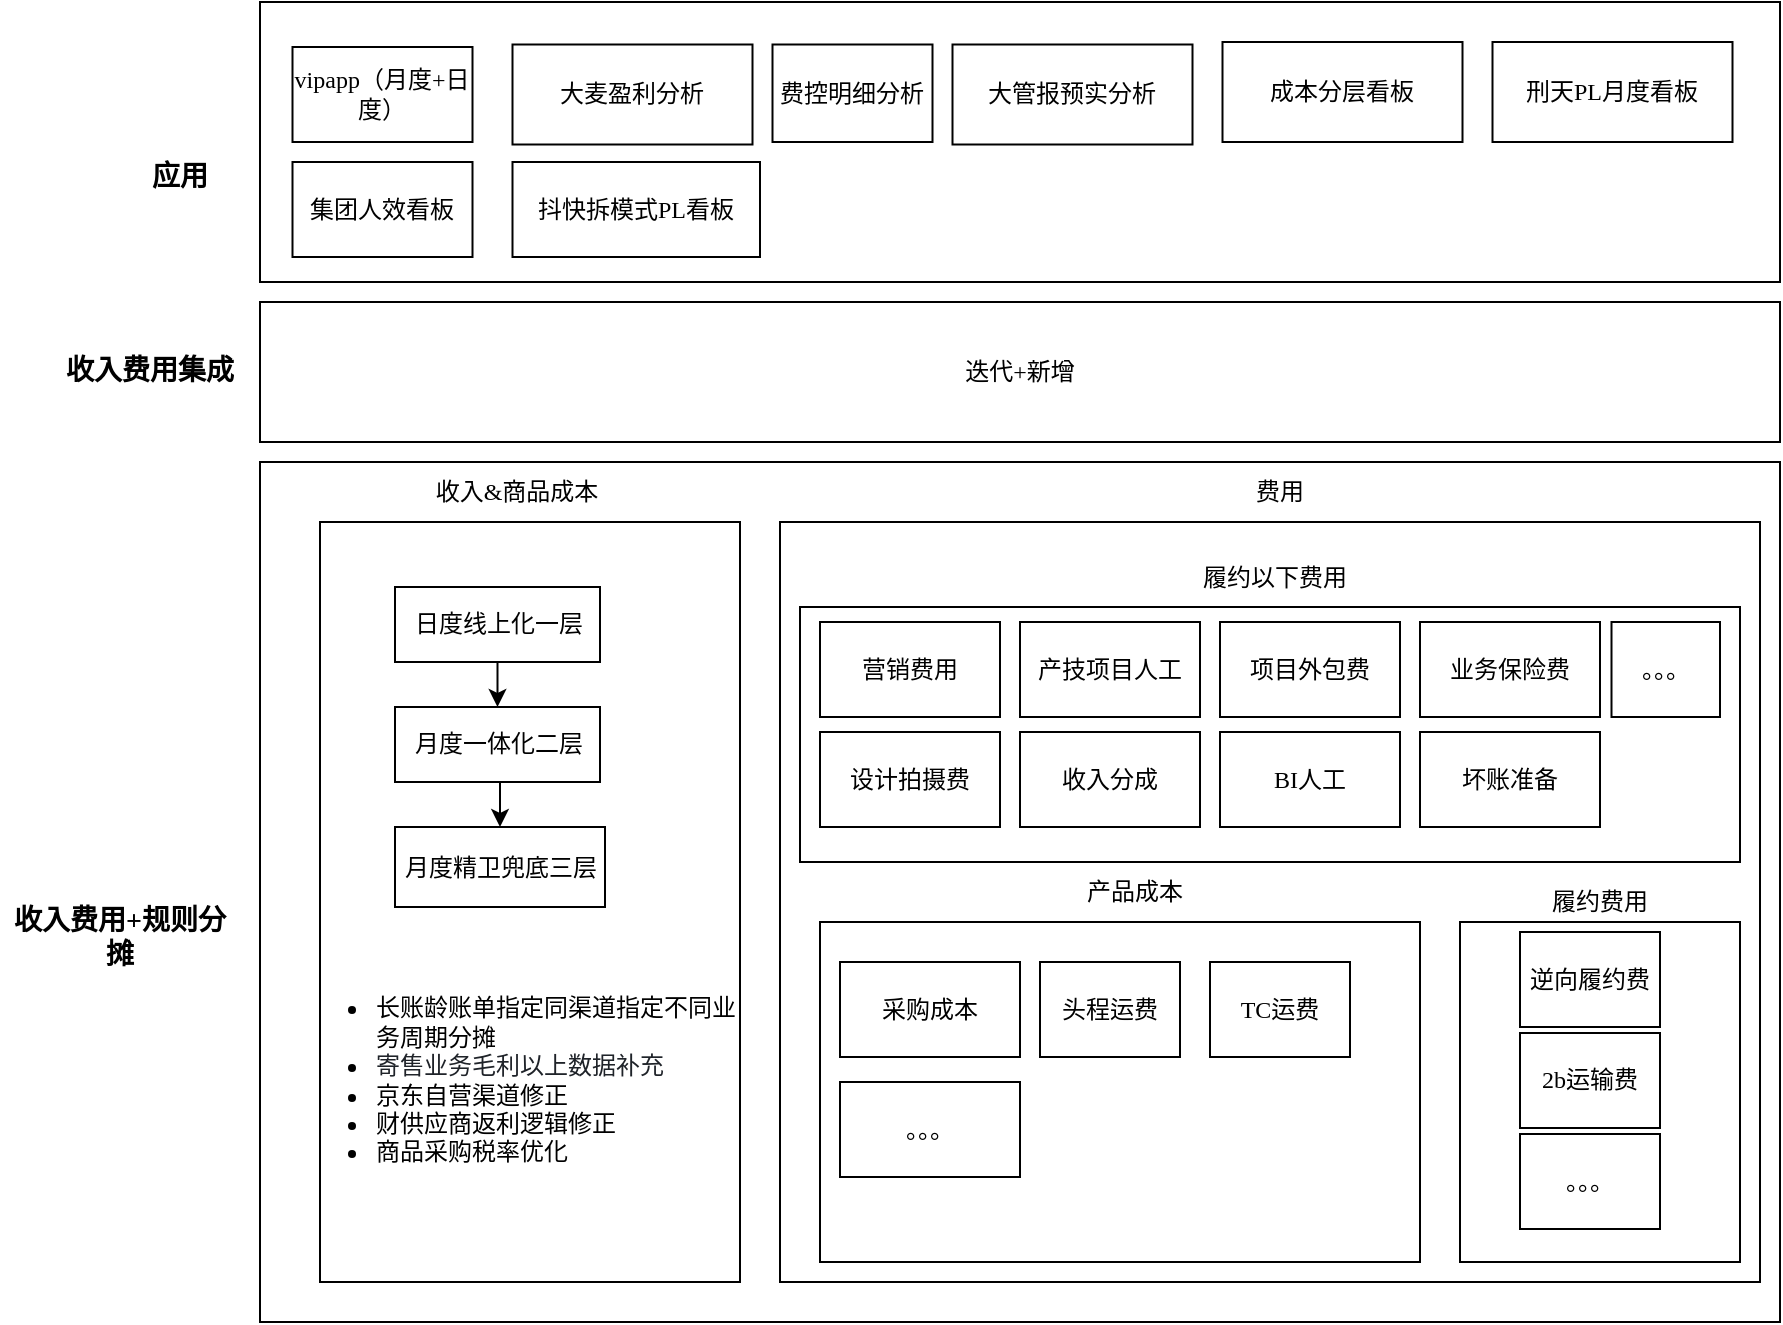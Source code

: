 <mxfile version="25.0.3">
  <diagram name="第 1 页" id="AUvHnZDIItohH6egJobj">
    <mxGraphModel dx="2261" dy="841" grid="1" gridSize="10" guides="1" tooltips="1" connect="1" arrows="1" fold="1" page="1" pageScale="1" pageWidth="827" pageHeight="1169" math="0" shadow="0">
      <root>
        <mxCell id="0" />
        <mxCell id="1" parent="0" />
        <mxCell id="qGcrRXvkYBeC9DR_U5yj-5" value="" style="rounded=0;whiteSpace=wrap;html=1;fontFamily=微软雅黑;fontSource=https%3A%2F%2Ffonts.googleapis.com%2Fcss%3Ffamily%3D%25E5%25BE%25AE%25E8%25BD%25AF%25E9%259B%2585%25E9%25BB%2591;" parent="1" vertex="1">
          <mxGeometry x="60" y="130" width="760" height="140" as="geometry" />
        </mxCell>
        <mxCell id="qGcrRXvkYBeC9DR_U5yj-1" value="vipapp（月度+日度）" style="rounded=0;whiteSpace=wrap;html=1;fontFamily=微软雅黑;fontSource=https%3A%2F%2Ffonts.googleapis.com%2Fcss%3Ffamily%3D%25E5%25BE%25AE%25E8%25BD%25AF%25E9%259B%2585%25E9%25BB%2591;" parent="1" vertex="1">
          <mxGeometry x="76.25" y="152.5" width="90" height="47.5" as="geometry" />
        </mxCell>
        <mxCell id="qGcrRXvkYBeC9DR_U5yj-2" value="大麦盈利分析" style="rounded=0;whiteSpace=wrap;html=1;fontFamily=微软雅黑;fontSource=https%3A%2F%2Ffonts.googleapis.com%2Fcss%3Ffamily%3D%25E5%25BE%25AE%25E8%25BD%25AF%25E9%259B%2585%25E9%25BB%2591;" parent="1" vertex="1">
          <mxGeometry x="186.25" y="151.25" width="120" height="50" as="geometry" />
        </mxCell>
        <mxCell id="qGcrRXvkYBeC9DR_U5yj-3" value="大管报预实分析" style="rounded=0;whiteSpace=wrap;html=1;fontFamily=微软雅黑;fontSource=https%3A%2F%2Ffonts.googleapis.com%2Fcss%3Ffamily%3D%25E5%25BE%25AE%25E8%25BD%25AF%25E9%259B%2585%25E9%25BB%2591;" parent="1" vertex="1">
          <mxGeometry x="406.25" y="151.25" width="120" height="50" as="geometry" />
        </mxCell>
        <mxCell id="qGcrRXvkYBeC9DR_U5yj-4" value="成本分层看板" style="rounded=0;whiteSpace=wrap;html=1;fontFamily=微软雅黑;fontSource=https%3A%2F%2Ffonts.googleapis.com%2Fcss%3Ffamily%3D%25E5%25BE%25AE%25E8%25BD%25AF%25E9%259B%2585%25E9%25BB%2591;" parent="1" vertex="1">
          <mxGeometry x="541.25" y="150" width="120" height="50" as="geometry" />
        </mxCell>
        <mxCell id="qGcrRXvkYBeC9DR_U5yj-6" value="应用" style="text;html=1;align=center;verticalAlign=middle;whiteSpace=wrap;rounded=0;fontFamily=微软雅黑;fontSource=https%3A%2F%2Ffonts.googleapis.com%2Fcss%3Ffamily%3D%25E5%25BE%25AE%25E8%25BD%25AF%25E9%259B%2585%25E9%25BB%2591;fontSize=14;fontStyle=1" parent="1" vertex="1">
          <mxGeometry x="-10" y="202.5" width="60" height="30" as="geometry" />
        </mxCell>
        <mxCell id="qGcrRXvkYBeC9DR_U5yj-7" value="刑天PL月度看板" style="rounded=0;whiteSpace=wrap;html=1;fontFamily=微软雅黑;fontSource=https%3A%2F%2Ffonts.googleapis.com%2Fcss%3Ffamily%3D%25E5%25BE%25AE%25E8%25BD%25AF%25E9%259B%2585%25E9%25BB%2591;" parent="1" vertex="1">
          <mxGeometry x="676.25" y="150" width="120" height="50" as="geometry" />
        </mxCell>
        <mxCell id="qGcrRXvkYBeC9DR_U5yj-8" value="迭代+新增" style="rounded=0;whiteSpace=wrap;html=1;fontFamily=微软雅黑;fontSource=https%3A%2F%2Ffonts.googleapis.com%2Fcss%3Ffamily%3D%25E5%25BE%25AE%25E8%25BD%25AF%25E9%259B%2585%25E9%25BB%2591;" parent="1" vertex="1">
          <mxGeometry x="60" y="280" width="760" height="70" as="geometry" />
        </mxCell>
        <mxCell id="qGcrRXvkYBeC9DR_U5yj-11" value="收入费用集成" style="text;html=1;align=center;verticalAlign=middle;whiteSpace=wrap;rounded=0;fontFamily=微软雅黑;fontSource=https%3A%2F%2Ffonts.googleapis.com%2Fcss%3Ffamily%3D%25E5%25BE%25AE%25E8%25BD%25AF%25E9%259B%2585%25E9%25BB%2591;fontSize=14;fontStyle=1" parent="1" vertex="1">
          <mxGeometry x="-40" y="300" width="90" height="30" as="geometry" />
        </mxCell>
        <mxCell id="qGcrRXvkYBeC9DR_U5yj-12" value="" style="rounded=0;whiteSpace=wrap;html=1;fontFamily=微软雅黑;fontSource=https%3A%2F%2Ffonts.googleapis.com%2Fcss%3Ffamily%3D%25E5%25BE%25AE%25E8%25BD%25AF%25E9%259B%2585%25E9%25BB%2591;" parent="1" vertex="1">
          <mxGeometry x="60" y="360" width="760" height="430" as="geometry" />
        </mxCell>
        <mxCell id="qGcrRXvkYBeC9DR_U5yj-13" value="" style="rounded=0;whiteSpace=wrap;html=1;fontFamily=微软雅黑;fontSource=https%3A%2F%2Ffonts.googleapis.com%2Fcss%3Ffamily%3D%25E5%25BE%25AE%25E8%25BD%25AF%25E9%259B%2585%25E9%25BB%2591;" parent="1" vertex="1">
          <mxGeometry x="90" y="390" width="210" height="380" as="geometry" />
        </mxCell>
        <mxCell id="qGcrRXvkYBeC9DR_U5yj-10" value="收入&amp;amp;商品成本" style="text;html=1;align=center;verticalAlign=middle;whiteSpace=wrap;rounded=0;fontFamily=微软雅黑;fontSource=https%3A%2F%2Ffonts.googleapis.com%2Fcss%3Ffamily%3D%25E5%25BE%25AE%25E8%25BD%25AF%25E9%259B%2585%25E9%25BB%2591;" parent="1" vertex="1">
          <mxGeometry x="132.5" y="360" width="111.25" height="30" as="geometry" />
        </mxCell>
        <mxCell id="qGcrRXvkYBeC9DR_U5yj-14" value="收入费用+规则分摊" style="text;html=1;align=center;verticalAlign=middle;whiteSpace=wrap;rounded=0;fontFamily=微软雅黑;fontSource=https%3A%2F%2Ffonts.googleapis.com%2Fcss%3Ffamily%3D%25E5%25BE%25AE%25E8%25BD%25AF%25E9%259B%2585%25E9%25BB%2591;fontSize=14;fontStyle=1" parent="1" vertex="1">
          <mxGeometry x="-70" y="582.5" width="120" height="30" as="geometry" />
        </mxCell>
        <mxCell id="qGcrRXvkYBeC9DR_U5yj-15" value="费控明细分析" style="rounded=0;whiteSpace=wrap;html=1;fontFamily=微软雅黑;fontSource=https%3A%2F%2Ffonts.googleapis.com%2Fcss%3Ffamily%3D%25E5%25BE%25AE%25E8%25BD%25AF%25E9%259B%2585%25E9%25BB%2591;" parent="1" vertex="1">
          <mxGeometry x="316.25" y="151.25" width="80" height="48.75" as="geometry" />
        </mxCell>
        <mxCell id="qGcrRXvkYBeC9DR_U5yj-20" style="edgeStyle=orthogonalEdgeStyle;rounded=0;orthogonalLoop=1;jettySize=auto;html=1;exitX=0.5;exitY=1;exitDx=0;exitDy=0;entryX=0.5;entryY=0;entryDx=0;entryDy=0;fontFamily=微软雅黑;fontSource=https%3A%2F%2Ffonts.googleapis.com%2Fcss%3Ffamily%3D%25E5%25BE%25AE%25E8%25BD%25AF%25E9%259B%2585%25E9%25BB%2591;" parent="1" source="qGcrRXvkYBeC9DR_U5yj-16" target="qGcrRXvkYBeC9DR_U5yj-17" edge="1">
          <mxGeometry relative="1" as="geometry" />
        </mxCell>
        <mxCell id="qGcrRXvkYBeC9DR_U5yj-16" value="日度线上化一层" style="rounded=0;whiteSpace=wrap;html=1;fontFamily=微软雅黑;fontSource=https%3A%2F%2Ffonts.googleapis.com%2Fcss%3Ffamily%3D%25E5%25BE%25AE%25E8%25BD%25AF%25E9%259B%2585%25E9%25BB%2591;" parent="1" vertex="1">
          <mxGeometry x="127.5" y="422.5" width="102.5" height="37.5" as="geometry" />
        </mxCell>
        <mxCell id="qGcrRXvkYBeC9DR_U5yj-21" style="edgeStyle=orthogonalEdgeStyle;rounded=0;orthogonalLoop=1;jettySize=auto;html=1;exitX=0.5;exitY=1;exitDx=0;exitDy=0;entryX=0.5;entryY=0;entryDx=0;entryDy=0;fontFamily=微软雅黑;fontSource=https%3A%2F%2Ffonts.googleapis.com%2Fcss%3Ffamily%3D%25E5%25BE%25AE%25E8%25BD%25AF%25E9%259B%2585%25E9%25BB%2591;" parent="1" source="qGcrRXvkYBeC9DR_U5yj-17" target="qGcrRXvkYBeC9DR_U5yj-18" edge="1">
          <mxGeometry relative="1" as="geometry" />
        </mxCell>
        <mxCell id="qGcrRXvkYBeC9DR_U5yj-17" value="月度一体化二层" style="rounded=0;whiteSpace=wrap;html=1;fontFamily=微软雅黑;fontSource=https%3A%2F%2Ffonts.googleapis.com%2Fcss%3Ffamily%3D%25E5%25BE%25AE%25E8%25BD%25AF%25E9%259B%2585%25E9%25BB%2591;" parent="1" vertex="1">
          <mxGeometry x="127.5" y="482.5" width="102.5" height="37.5" as="geometry" />
        </mxCell>
        <mxCell id="qGcrRXvkYBeC9DR_U5yj-18" value="月度精卫兜底三层" style="rounded=0;whiteSpace=wrap;html=1;fontFamily=微软雅黑;fontSource=https%3A%2F%2Ffonts.googleapis.com%2Fcss%3Ffamily%3D%25E5%25BE%25AE%25E8%25BD%25AF%25E9%259B%2585%25E9%25BB%2591;" parent="1" vertex="1">
          <mxGeometry x="127.5" y="542.5" width="105" height="40" as="geometry" />
        </mxCell>
        <mxCell id="qGcrRXvkYBeC9DR_U5yj-19" value="" style="rounded=0;whiteSpace=wrap;html=1;fontFamily=微软雅黑;fontSource=https%3A%2F%2Ffonts.googleapis.com%2Fcss%3Ffamily%3D%25E5%25BE%25AE%25E8%25BD%25AF%25E9%259B%2585%25E9%25BB%2591;" parent="1" vertex="1">
          <mxGeometry x="320" y="390" width="490" height="380" as="geometry" />
        </mxCell>
        <mxCell id="qGcrRXvkYBeC9DR_U5yj-22" value="费用" style="text;html=1;align=center;verticalAlign=middle;whiteSpace=wrap;rounded=0;fontFamily=微软雅黑;fontSource=https%3A%2F%2Ffonts.googleapis.com%2Fcss%3Ffamily%3D%25E5%25BE%25AE%25E8%25BD%25AF%25E9%259B%2585%25E9%25BB%2591;" parent="1" vertex="1">
          <mxGeometry x="540" y="360" width="60" height="30" as="geometry" />
        </mxCell>
        <mxCell id="qGcrRXvkYBeC9DR_U5yj-23" value="" style="rounded=0;whiteSpace=wrap;html=1;fontFamily=微软雅黑;fontSource=https%3A%2F%2Ffonts.googleapis.com%2Fcss%3Ffamily%3D%25E5%25BE%25AE%25E8%25BD%25AF%25E9%259B%2585%25E9%25BB%2591;" parent="1" vertex="1">
          <mxGeometry x="660" y="590" width="140" height="170" as="geometry" />
        </mxCell>
        <mxCell id="qGcrRXvkYBeC9DR_U5yj-24" value="履约费用" style="text;html=1;align=center;verticalAlign=middle;whiteSpace=wrap;rounded=0;fontFamily=微软雅黑;fontSource=https%3A%2F%2Ffonts.googleapis.com%2Fcss%3Ffamily%3D%25E5%25BE%25AE%25E8%25BD%25AF%25E9%259B%2585%25E9%25BB%2591;" parent="1" vertex="1">
          <mxGeometry x="700" y="565" width="60" height="30" as="geometry" />
        </mxCell>
        <mxCell id="qGcrRXvkYBeC9DR_U5yj-25" value="" style="rounded=0;whiteSpace=wrap;html=1;fontFamily=微软雅黑;fontSource=https%3A%2F%2Ffonts.googleapis.com%2Fcss%3Ffamily%3D%25E5%25BE%25AE%25E8%25BD%25AF%25E9%259B%2585%25E9%25BB%2591;" parent="1" vertex="1">
          <mxGeometry x="330" y="432.5" width="470" height="127.5" as="geometry" />
        </mxCell>
        <mxCell id="qGcrRXvkYBeC9DR_U5yj-26" value="履约以下费用" style="text;html=1;align=center;verticalAlign=middle;whiteSpace=wrap;rounded=0;fontFamily=微软雅黑;fontSource=https%3A%2F%2Ffonts.googleapis.com%2Fcss%3Ffamily%3D%25E5%25BE%25AE%25E8%25BD%25AF%25E9%259B%2585%25E9%25BB%2591;" parent="1" vertex="1">
          <mxGeometry x="530.25" y="402.5" width="74.75" height="30" as="geometry" />
        </mxCell>
        <mxCell id="qGcrRXvkYBeC9DR_U5yj-29" value="营销费用" style="rounded=0;whiteSpace=wrap;html=1;fontFamily=微软雅黑;fontSource=https%3A%2F%2Ffonts.googleapis.com%2Fcss%3Ffamily%3D%25E5%25BE%25AE%25E8%25BD%25AF%25E9%259B%2585%25E9%25BB%2591;" parent="1" vertex="1">
          <mxGeometry x="340" y="440" width="90" height="47.5" as="geometry" />
        </mxCell>
        <mxCell id="qGcrRXvkYBeC9DR_U5yj-30" value="收入分成" style="rounded=0;whiteSpace=wrap;html=1;fontFamily=微软雅黑;fontSource=https%3A%2F%2Ffonts.googleapis.com%2Fcss%3Ffamily%3D%25E5%25BE%25AE%25E8%25BD%25AF%25E9%259B%2585%25E9%25BB%2591;" parent="1" vertex="1">
          <mxGeometry x="440" y="495" width="90" height="47.5" as="geometry" />
        </mxCell>
        <mxCell id="qGcrRXvkYBeC9DR_U5yj-31" value="设计拍摄费" style="rounded=0;whiteSpace=wrap;html=1;fontFamily=微软雅黑;fontSource=https%3A%2F%2Ffonts.googleapis.com%2Fcss%3Ffamily%3D%25E5%25BE%25AE%25E8%25BD%25AF%25E9%259B%2585%25E9%25BB%2591;" parent="1" vertex="1">
          <mxGeometry x="340" y="495" width="90" height="47.5" as="geometry" />
        </mxCell>
        <mxCell id="qGcrRXvkYBeC9DR_U5yj-32" value="产技项目人工" style="rounded=0;whiteSpace=wrap;html=1;fontFamily=微软雅黑;fontSource=https%3A%2F%2Ffonts.googleapis.com%2Fcss%3Ffamily%3D%25E5%25BE%25AE%25E8%25BD%25AF%25E9%259B%2585%25E9%25BB%2591;" parent="1" vertex="1">
          <mxGeometry x="440" y="440" width="90" height="47.5" as="geometry" />
        </mxCell>
        <mxCell id="qGcrRXvkYBeC9DR_U5yj-33" value="" style="rounded=0;whiteSpace=wrap;html=1;fontFamily=微软雅黑;fontSource=https%3A%2F%2Ffonts.googleapis.com%2Fcss%3Ffamily%3D%25E5%25BE%25AE%25E8%25BD%25AF%25E9%259B%2585%25E9%25BB%2591;" parent="1" vertex="1">
          <mxGeometry x="340" y="590" width="300" height="170" as="geometry" />
        </mxCell>
        <mxCell id="qGcrRXvkYBeC9DR_U5yj-34" value="产品成本" style="text;html=1;align=center;verticalAlign=middle;whiteSpace=wrap;rounded=0;fontFamily=微软雅黑;fontSource=https%3A%2F%2Ffonts.googleapis.com%2Fcss%3Ffamily%3D%25E5%25BE%25AE%25E8%25BD%25AF%25E9%259B%2585%25E9%25BB%2591;" parent="1" vertex="1">
          <mxGeometry x="460.25" y="560" width="74.75" height="30" as="geometry" />
        </mxCell>
        <mxCell id="qGcrRXvkYBeC9DR_U5yj-35" value="采购成本" style="rounded=0;whiteSpace=wrap;html=1;fontFamily=微软雅黑;fontSource=https%3A%2F%2Ffonts.googleapis.com%2Fcss%3Ffamily%3D%25E5%25BE%25AE%25E8%25BD%25AF%25E9%259B%2585%25E9%25BB%2591;" parent="1" vertex="1">
          <mxGeometry x="350" y="610" width="90" height="47.5" as="geometry" />
        </mxCell>
        <mxCell id="qGcrRXvkYBeC9DR_U5yj-36" value="头程运费" style="rounded=0;whiteSpace=wrap;html=1;fontFamily=微软雅黑;fontSource=https%3A%2F%2Ffonts.googleapis.com%2Fcss%3Ffamily%3D%25E5%25BE%25AE%25E8%25BD%25AF%25E9%259B%2585%25E9%25BB%2591;" parent="1" vertex="1">
          <mxGeometry x="450" y="610" width="70" height="47.5" as="geometry" />
        </mxCell>
        <mxCell id="qGcrRXvkYBeC9DR_U5yj-37" value="TC运费" style="rounded=0;whiteSpace=wrap;html=1;fontFamily=微软雅黑;fontSource=https%3A%2F%2Ffonts.googleapis.com%2Fcss%3Ffamily%3D%25E5%25BE%25AE%25E8%25BD%25AF%25E9%259B%2585%25E9%25BB%2591;" parent="1" vertex="1">
          <mxGeometry x="535" y="610" width="70" height="47.5" as="geometry" />
        </mxCell>
        <mxCell id="qGcrRXvkYBeC9DR_U5yj-38" value="项目外包费" style="rounded=0;whiteSpace=wrap;html=1;fontFamily=微软雅黑;fontSource=https%3A%2F%2Ffonts.googleapis.com%2Fcss%3Ffamily%3D%25E5%25BE%25AE%25E8%25BD%25AF%25E9%259B%2585%25E9%25BB%2591;" parent="1" vertex="1">
          <mxGeometry x="540" y="440" width="90" height="47.5" as="geometry" />
        </mxCell>
        <mxCell id="qGcrRXvkYBeC9DR_U5yj-39" value="逆向履约费" style="rounded=0;whiteSpace=wrap;html=1;fontFamily=微软雅黑;fontSource=https%3A%2F%2Ffonts.googleapis.com%2Fcss%3Ffamily%3D%25E5%25BE%25AE%25E8%25BD%25AF%25E9%259B%2585%25E9%25BB%2591;" parent="1" vertex="1">
          <mxGeometry x="690" y="595" width="70" height="47.5" as="geometry" />
        </mxCell>
        <mxCell id="qGcrRXvkYBeC9DR_U5yj-40" value="BI人工" style="rounded=0;whiteSpace=wrap;html=1;fontFamily=微软雅黑;fontSource=https%3A%2F%2Ffonts.googleapis.com%2Fcss%3Ffamily%3D%25E5%25BE%25AE%25E8%25BD%25AF%25E9%259B%2585%25E9%25BB%2591;" parent="1" vertex="1">
          <mxGeometry x="540" y="495" width="90" height="47.5" as="geometry" />
        </mxCell>
        <mxCell id="qGcrRXvkYBeC9DR_U5yj-42" value="2b运输费" style="rounded=0;whiteSpace=wrap;html=1;fontFamily=微软雅黑;fontSource=https%3A%2F%2Ffonts.googleapis.com%2Fcss%3Ffamily%3D%25E5%25BE%25AE%25E8%25BD%25AF%25E9%259B%2585%25E9%25BB%2591;" parent="1" vertex="1">
          <mxGeometry x="690" y="645.5" width="70" height="47.5" as="geometry" />
        </mxCell>
        <mxCell id="qGcrRXvkYBeC9DR_U5yj-43" value="。。。" style="rounded=0;whiteSpace=wrap;html=1;fontFamily=微软雅黑;fontSource=https%3A%2F%2Ffonts.googleapis.com%2Fcss%3Ffamily%3D%25E5%25BE%25AE%25E8%25BD%25AF%25E9%259B%2585%25E9%25BB%2591;" parent="1" vertex="1">
          <mxGeometry x="350" y="670" width="90" height="47.5" as="geometry" />
        </mxCell>
        <mxCell id="qGcrRXvkYBeC9DR_U5yj-44" value="业务保险费" style="rounded=0;whiteSpace=wrap;html=1;fontFamily=微软雅黑;fontSource=https%3A%2F%2Ffonts.googleapis.com%2Fcss%3Ffamily%3D%25E5%25BE%25AE%25E8%25BD%25AF%25E9%259B%2585%25E9%25BB%2591;" parent="1" vertex="1">
          <mxGeometry x="640" y="440" width="90" height="47.5" as="geometry" />
        </mxCell>
        <mxCell id="qGcrRXvkYBeC9DR_U5yj-45" value="坏账准备" style="rounded=0;whiteSpace=wrap;html=1;fontFamily=微软雅黑;fontSource=https%3A%2F%2Ffonts.googleapis.com%2Fcss%3Ffamily%3D%25E5%25BE%25AE%25E8%25BD%25AF%25E9%259B%2585%25E9%25BB%2591;" parent="1" vertex="1">
          <mxGeometry x="640" y="495" width="90" height="47.5" as="geometry" />
        </mxCell>
        <mxCell id="qGcrRXvkYBeC9DR_U5yj-46" value="。。。" style="rounded=0;whiteSpace=wrap;html=1;fontFamily=微软雅黑;fontSource=https%3A%2F%2Ffonts.googleapis.com%2Fcss%3Ffamily%3D%25E5%25BE%25AE%25E8%25BD%25AF%25E9%259B%2585%25E9%25BB%2591;" parent="1" vertex="1">
          <mxGeometry x="690" y="696" width="70" height="47.5" as="geometry" />
        </mxCell>
        <mxCell id="qGcrRXvkYBeC9DR_U5yj-52" value="&lt;ul&gt;&lt;li&gt;&lt;font&gt;长账龄账单指定同渠道指定不同业务周期分摊&lt;/font&gt;&lt;/li&gt;&lt;li&gt;&lt;font&gt;&lt;span style=&quot;color: rgb(31, 35, 41); font-family: LarkHackSafariFont, LarkEmojiFont, LarkChineseQuote, -apple-system, BlinkMacSystemFont, &amp;quot;Helvetica Neue&amp;quot;, Tahoma, &amp;quot;PingFang SC&amp;quot;, &amp;quot;Microsoft Yahei&amp;quot;, Arial, &amp;quot;Hiragino Sans GB&amp;quot;, sans-serif, &amp;quot;Apple Color Emoji&amp;quot;, &amp;quot;Segoe UI Emoji&amp;quot;, &amp;quot;Segoe UI Symbol&amp;quot;, &amp;quot;Noto Color Emoji&amp;quot;; background-color: rgb(255, 255, 255);&quot;&gt;寄售业务&lt;/span&gt;&lt;span style=&quot;margin: 0px; padding: 0px; border: 0px; vertical-align: baseline; color: rgb(31, 35, 41); background-color: var(--searchtoken-serp-highlight-fill); font-family: LarkHackSafariFont, LarkEmojiFont, LarkChineseQuote, -apple-system, BlinkMacSystemFont, &amp;quot;Helvetica Neue&amp;quot;, Tahoma, &amp;quot;PingFang SC&amp;quot;, &amp;quot;Microsoft Yahei&amp;quot;, Arial, &amp;quot;Hiragino Sans GB&amp;quot;, sans-serif, &amp;quot;Apple Color Emoji&amp;quot;, &amp;quot;Segoe UI Emoji&amp;quot;, &amp;quot;Segoe UI Symbol&amp;quot;, &amp;quot;Noto Color Emoji&amp;quot;;&quot; class=&quot;highlight-tag&quot;&gt;毛利以上&lt;/span&gt;&lt;span style=&quot;color: rgb(31, 35, 41); font-family: LarkHackSafariFont, LarkEmojiFont, LarkChineseQuote, -apple-system, BlinkMacSystemFont, &amp;quot;Helvetica Neue&amp;quot;, Tahoma, &amp;quot;PingFang SC&amp;quot;, &amp;quot;Microsoft Yahei&amp;quot;, Arial, &amp;quot;Hiragino Sans GB&amp;quot;, sans-serif, &amp;quot;Apple Color Emoji&amp;quot;, &amp;quot;Segoe UI Emoji&amp;quot;, &amp;quot;Segoe UI Symbol&amp;quot;, &amp;quot;Noto Color Emoji&amp;quot;; background-color: rgb(255, 255, 255);&quot;&gt;数据补充&lt;/span&gt;&lt;/font&gt;&lt;/li&gt;&lt;li&gt;&lt;font&gt;京东自营渠道修正&lt;/font&gt;&lt;/li&gt;&lt;li&gt;&lt;div data-docx-has-block-data=&quot;false&quot; data-lark-html-role=&quot;root&quot; data-page-id=&quot;ChRIdA0hZobBU5xymgpcbbGHnzd&quot;&gt;&lt;div class=&quot;old-record-id-AXoadqCw2o8f7Kxxe1QcJT7knie&quot;&gt;&lt;font&gt;财供应商返利逻辑修正&lt;/font&gt;&lt;/div&gt;&lt;/div&gt;&lt;span class=&quot;lark-record-clipboard&quot; data-lark-record-format=&quot;docx/text&quot; data-lark-record-data=&quot;{&amp;quot;rootId&amp;quot;:&amp;quot;ChRIdA0hZobBU5xymgpcbbGHnzd&amp;quot;,&amp;quot;text&amp;quot;:{&amp;quot;initialAttributedTexts&amp;quot;:{&amp;quot;text&amp;quot;:{&amp;quot;0&amp;quot;:&amp;quot;财务成本供应商返利逻辑修正需求&amp;quot;},&amp;quot;attribs&amp;quot;:{&amp;quot;0&amp;quot;:&amp;quot;*0+f&amp;quot;}},&amp;quot;apool&amp;quot;:{&amp;quot;numToAttrib&amp;quot;:{&amp;quot;0&amp;quot;:[&amp;quot;author&amp;quot;,&amp;quot;6789052697665437964&amp;quot;]},&amp;quot;nextNum&amp;quot;:1}},&amp;quot;type&amp;quot;:&amp;quot;text&amp;quot;,&amp;quot;referenceRecordMap&amp;quot;:{},&amp;quot;extra&amp;quot;:{&amp;quot;channel&amp;quot;:&amp;quot;saas&amp;quot;,&amp;quot;pasteRandomId&amp;quot;:&amp;quot;4e86c586-93dd-4e05-91a0-dab6205dae3f&amp;quot;,&amp;quot;mention_page_title&amp;quot;:{},&amp;quot;external_mention_url&amp;quot;:{}},&amp;quot;isKeepQuoteContainer&amp;quot;:false,&amp;quot;isFromCode&amp;quot;:false,&amp;quot;selection&amp;quot;:[{&amp;quot;id&amp;quot;:104,&amp;quot;type&amp;quot;:&amp;quot;text&amp;quot;,&amp;quot;selection&amp;quot;:{&amp;quot;start&amp;quot;:10,&amp;quot;end&amp;quot;:25},&amp;quot;recordId&amp;quot;:&amp;quot;AXoadqCw2o8f7Kxxe1QcJT7knie&amp;quot;}],&amp;quot;payloadMap&amp;quot;:{},&amp;quot;isCut&amp;quot;:false}&quot;&gt;&lt;/span&gt;&lt;/li&gt;&lt;li&gt;&lt;div class=&quot;old-record-id-AXoadqCw2o8f7Kxxe1QcJT7knie&quot;&gt;&lt;font&gt;&lt;div data-docx-has-block-data=&quot;false&quot; data-lark-html-role=&quot;root&quot; data-page-id=&quot;ChRIdA0hZobBU5xymgpcbbGHnzd&quot;&gt;&lt;div class=&quot;old-record-id-Q292d3WF1ofWMCxaIRUcmcS3n1c&quot;&gt;商品采购税率优化&lt;/div&gt;&lt;/div&gt;&lt;span class=&quot;lark-record-clipboard&quot; data-lark-record-format=&quot;docx/text&quot; data-lark-record-data=&quot;{&amp;quot;rootId&amp;quot;:&amp;quot;ChRIdA0hZobBU5xymgpcbbGHnzd&amp;quot;,&amp;quot;text&amp;quot;:{&amp;quot;initialAttributedTexts&amp;quot;:{&amp;quot;text&amp;quot;:{&amp;quot;0&amp;quot;:&amp;quot;商品采购税率&amp;quot;},&amp;quot;attribs&amp;quot;:{&amp;quot;0&amp;quot;:&amp;quot;*0+6&amp;quot;}},&amp;quot;apool&amp;quot;:{&amp;quot;numToAttrib&amp;quot;:{&amp;quot;0&amp;quot;:[&amp;quot;author&amp;quot;,&amp;quot;6789052697665437964&amp;quot;]},&amp;quot;nextNum&amp;quot;:1}},&amp;quot;type&amp;quot;:&amp;quot;text&amp;quot;,&amp;quot;referenceRecordMap&amp;quot;:{},&amp;quot;extra&amp;quot;:{&amp;quot;channel&amp;quot;:&amp;quot;saas&amp;quot;,&amp;quot;pasteRandomId&amp;quot;:&amp;quot;da100a98-1668-4480-8734-943168aebcf4&amp;quot;,&amp;quot;mention_page_title&amp;quot;:{},&amp;quot;external_mention_url&amp;quot;:{}},&amp;quot;isKeepQuoteContainer&amp;quot;:false,&amp;quot;isFromCode&amp;quot;:false,&amp;quot;selection&amp;quot;:[{&amp;quot;id&amp;quot;:96,&amp;quot;type&amp;quot;:&amp;quot;text&amp;quot;,&amp;quot;selection&amp;quot;:{&amp;quot;start&amp;quot;:0,&amp;quot;end&amp;quot;:6},&amp;quot;recordId&amp;quot;:&amp;quot;Q292d3WF1ofWMCxaIRUcmcS3n1c&amp;quot;}],&amp;quot;payloadMap&amp;quot;:{},&amp;quot;isCut&amp;quot;:false}&quot;&gt;&lt;/span&gt;&lt;/font&gt;&lt;/div&gt;&lt;/li&gt;&lt;/ul&gt;" style="text;html=1;align=left;verticalAlign=middle;whiteSpace=wrap;rounded=0;fontFamily=微软雅黑;fontSource=https%3A%2F%2Ffonts.googleapis.com%2Fcss%3Ffamily%3D%25E5%25BE%25AE%25E8%25BD%25AF%25E9%259B%2585%25E9%25BB%2591;" parent="1" vertex="1">
          <mxGeometry x="76.25" y="654.25" width="223.75" height="30" as="geometry" />
        </mxCell>
        <mxCell id="qGcrRXvkYBeC9DR_U5yj-55" value="。。。" style="rounded=0;whiteSpace=wrap;html=1;fontFamily=微软雅黑;fontSource=https%3A%2F%2Ffonts.googleapis.com%2Fcss%3Ffamily%3D%25E5%25BE%25AE%25E8%25BD%25AF%25E9%259B%2585%25E9%25BB%2591;" parent="1" vertex="1">
          <mxGeometry x="735.75" y="440" width="54.25" height="47.5" as="geometry" />
        </mxCell>
        <mxCell id="D9mILlFsWKsCsoaBR7y8-1" value="集团人效看板" style="rounded=0;whiteSpace=wrap;html=1;fontFamily=微软雅黑;fontSource=https%3A%2F%2Ffonts.googleapis.com%2Fcss%3Ffamily%3D%25E5%25BE%25AE%25E8%25BD%25AF%25E9%259B%2585%25E9%25BB%2591;" vertex="1" parent="1">
          <mxGeometry x="76.25" y="210" width="90" height="47.5" as="geometry" />
        </mxCell>
        <mxCell id="D9mILlFsWKsCsoaBR7y8-2" value="抖快拆模式PL看板" style="rounded=0;whiteSpace=wrap;html=1;fontFamily=微软雅黑;fontSource=https%3A%2F%2Ffonts.googleapis.com%2Fcss%3Ffamily%3D%25E5%25BE%25AE%25E8%25BD%25AF%25E9%259B%2585%25E9%25BB%2591;" vertex="1" parent="1">
          <mxGeometry x="186.25" y="210" width="123.75" height="47.5" as="geometry" />
        </mxCell>
      </root>
    </mxGraphModel>
  </diagram>
</mxfile>
